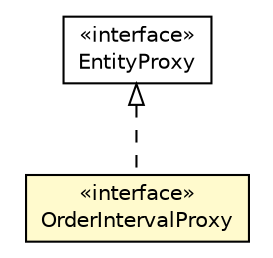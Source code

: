 #!/usr/local/bin/dot
#
# Class diagram 
# Generated by UMLGraph version 5.4 (http://www.umlgraph.org/)
#

digraph G {
	edge [fontname="Helvetica",fontsize=10,labelfontname="Helvetica",labelfontsize=10];
	node [fontname="Helvetica",fontsize=10,shape=plaintext];
	nodesep=0.25;
	ranksep=0.5;
	// hu.sch.kfc.client.model.OrderIntervalProxy
	c7457 [label=<<table title="hu.sch.kfc.client.model.OrderIntervalProxy" border="0" cellborder="1" cellspacing="0" cellpadding="2" port="p" bgcolor="lemonChiffon" href="./OrderIntervalProxy.html">
		<tr><td><table border="0" cellspacing="0" cellpadding="1">
<tr><td align="center" balign="center"> &#171;interface&#187; </td></tr>
<tr><td align="center" balign="center"> OrderIntervalProxy </td></tr>
		</table></td></tr>
		</table>>, URL="./OrderIntervalProxy.html", fontname="Helvetica", fontcolor="black", fontsize=10.0];
	//hu.sch.kfc.client.model.OrderIntervalProxy implements com.google.gwt.requestfactory.shared.EntityProxy
	c7491:p -> c7457:p [dir=back,arrowtail=empty,style=dashed];
	// com.google.gwt.requestfactory.shared.EntityProxy
	c7491 [label=<<table title="com.google.gwt.requestfactory.shared.EntityProxy" border="0" cellborder="1" cellspacing="0" cellpadding="2" port="p">
		<tr><td><table border="0" cellspacing="0" cellpadding="1">
<tr><td align="center" balign="center"> &#171;interface&#187; </td></tr>
<tr><td align="center" balign="center"> EntityProxy </td></tr>
		</table></td></tr>
		</table>>, URL="null", fontname="Helvetica", fontcolor="black", fontsize=10.0];
}

